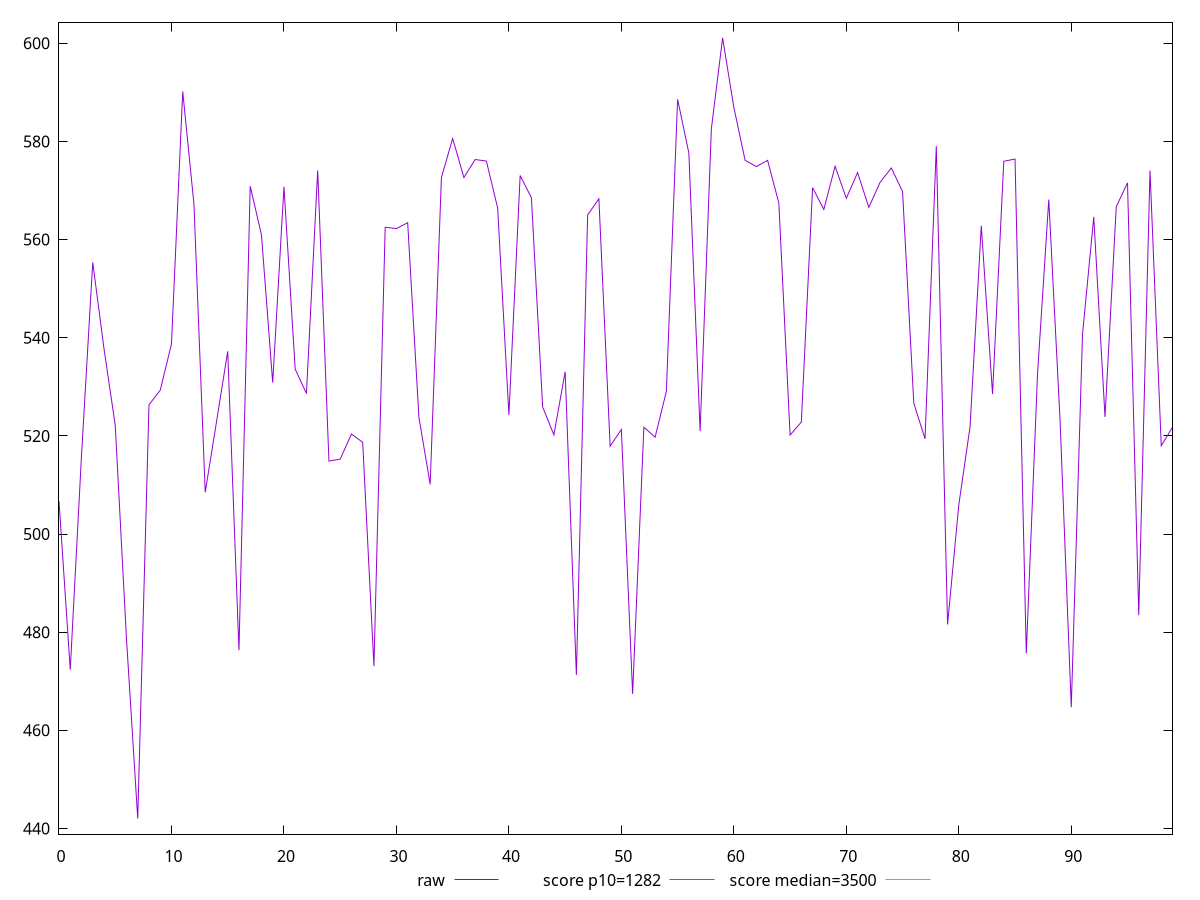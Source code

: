 reset

$raw <<EOF
0 506.7280000000001
1 472.36800000000017
2 515.9840000000004
3 555.356
4 537.7880000000001
5 522.1640000000001
6 478.6320000000005
7 442.0120000000004
8 526.3400000000004
9 529.3080000000002
10 538.7320000000001
11 590.1920000000005
12 567.172
13 508.496
14 522.8160000000001
15 537.2360000000003
16 476.308
17 570.9000000000002
18 560.98
19 530.8560000000004
20 570.7800000000003
21 533.608
22 528.6320000000002
23 574.1
24 514.8760000000001
25 515.2520000000003
26 520.38
27 518.6920000000001
28 473.0840000000004
29 562.5160000000002
30 562.2560000000002
31 563.4480000000002
32 523.7760000000003
33 510.1160000000002
34 572.6600000000003
35 580.6080000000004
36 572.6600000000004
37 576.3279999999999
38 576.0080000000002
39 566.4360000000004
40 524.2760000000003
41 573.0680000000001
42 568.5520000000004
43 525.8960000000003
44 520.2080000000004
45 533.0600000000004
46 471.27600000000035
47 565.016
48 568.3240000000003
49 517.8960000000001
50 521.3000000000003
51 467.41200000000026
52 521.7640000000002
53 519.7400000000006
54 529.0720000000002
55 588.5920000000003
56 577.6440000000003
57 520.948
58 582.5800000000003
59 601.1120000000001
60 586.9560000000004
61 576.1600000000003
62 574.8920000000002
63 576.1560000000001
64 567.4640000000002
65 520.1640000000003
66 522.8200000000002
67 570.5840000000001
68 566.1560000000003
69 574.944
70 568.4200000000001
71 573.6719999999999
72 566.5840000000003
73 571.6680000000002
74 574.6039999999999
75 569.8040000000001
76 526.6479999999999
77 519.404
78 579.0520000000004
79 481.55200000000013
80 505.9520000000001
81 521.8400000000007
82 562.8040000000001
83 528.5279999999999
84 575.9640000000005
85 576.424
86 475.64800000000014
87 532.6360000000004
88 568.1680000000003
89 523.42
90 464.70399999999995
91 540.7160000000003
92 564.6320000000003
93 523.8520000000004
94 566.7120000000002
95 571.572
96 483.47200000000004
97 574.0960000000003
98 518
99 521.76
EOF

set key outside below
set xrange [0:99]
set yrange [438.8300000000004:604.2940000000001]
set trange [438.8300000000004:604.2940000000001]
set terminal svg size 640, 500 enhanced background rgb 'white'
set output "reports/report_00033_2021-03-01T14-23-16.841Z/bootup-time/samples/astro-inner/raw/values.svg"

plot $raw title "raw" with line, \
     1282 title "score p10=1282", \
     3500 title "score median=3500"

reset
